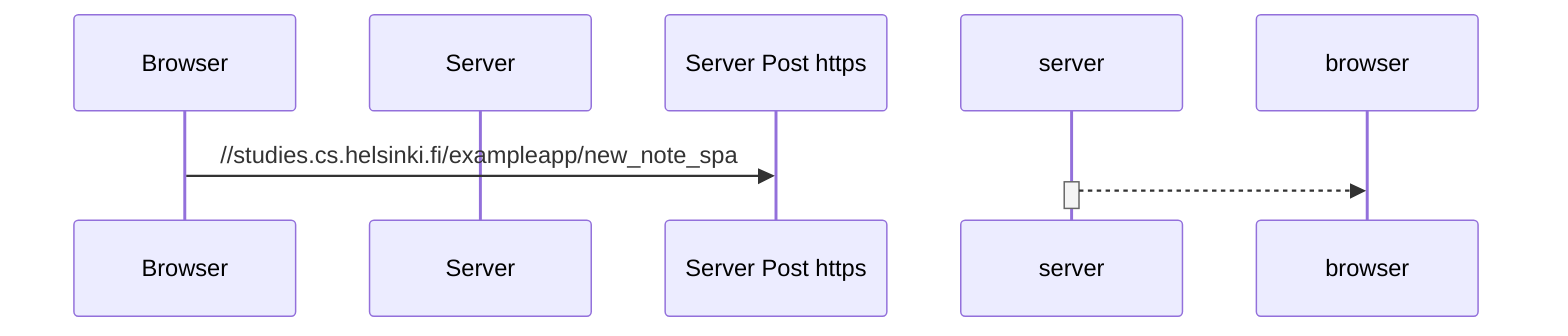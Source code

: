 sequenceDiagram
participant Browser 
participant Server

Browser->>Server Post https://studies.cs.helsinki.fi/exampleapp/new_note_spa
activate server
server-->>browser: 
deactivate server